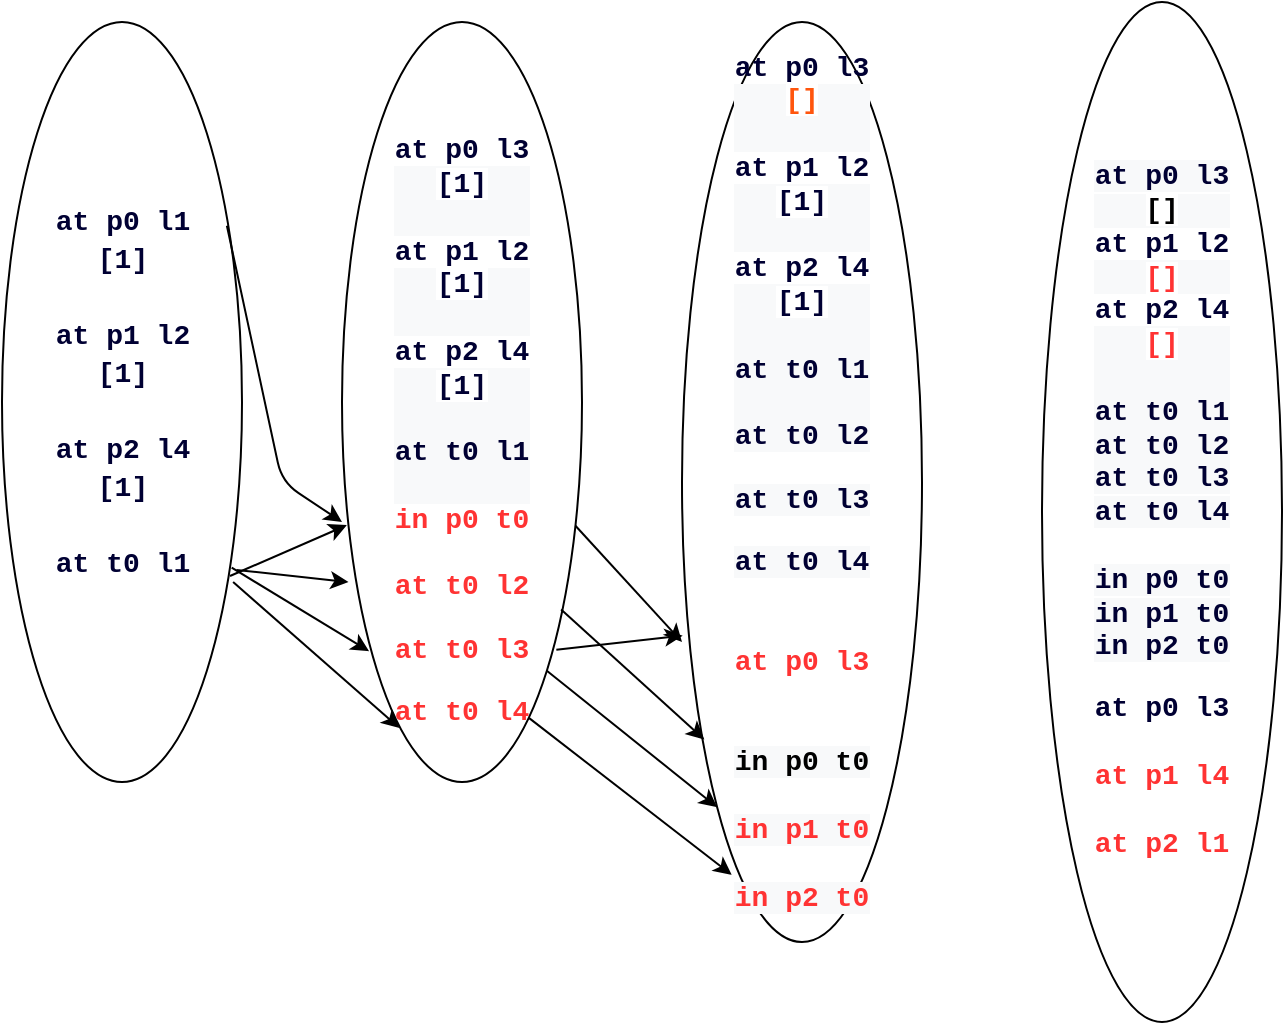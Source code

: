 <mxfile version="13.8.0" type="device"><diagram id="XoPF-1SyayiYKtNYdVpq" name="Page-1"><mxGraphModel dx="1038" dy="552" grid="1" gridSize="10" guides="1" tooltips="1" connect="1" arrows="1" fold="1" page="1" pageScale="1" pageWidth="827" pageHeight="1169" math="0" shadow="0"><root><mxCell id="0"/><mxCell id="1" parent="0"/><mxCell id="FOJHQAe5NC_6Vc7oo1gM-1" value="Text" style="text;html=1;align=center;verticalAlign=middle;resizable=0;points=[];autosize=1;" parent="1" vertex="1"><mxGeometry x="50" y="60" width="40" height="20" as="geometry"/></mxCell><mxCell id="Hc81ecqPbfxiLAIp9h4--1" value="" style="ellipse;whiteSpace=wrap;html=1;" vertex="1" parent="1"><mxGeometry x="20" y="10" width="120" height="380" as="geometry"/></mxCell><mxCell id="Hc81ecqPbfxiLAIp9h4--2" value="&lt;div style=&quot;font-family: &amp;#34;consolas&amp;#34; , &amp;#34;courier new&amp;#34; , monospace ; font-size: 14px ; line-height: 19px&quot;&gt;&lt;div&gt;&lt;font style=&quot;background-color: rgb(255 , 255 , 255)&quot; color=&quot;#000033&quot;&gt;&lt;b&gt;at&amp;nbsp;p0&amp;nbsp;l1&lt;/b&gt;&lt;/font&gt;&lt;/div&gt;&lt;div&gt;&lt;font style=&quot;background-color: rgb(255 , 255 , 255)&quot; color=&quot;#000033&quot;&gt;&lt;b&gt;[1]&lt;/b&gt;&lt;/font&gt;&lt;/div&gt;&lt;div&gt;&lt;font style=&quot;background-color: rgb(255 , 255 , 255)&quot; color=&quot;#000033&quot;&gt;&lt;b&gt;&lt;br&gt;&lt;/b&gt;&lt;/font&gt;&lt;/div&gt;&lt;div&gt;&lt;font style=&quot;background-color: rgb(255 , 255 , 255)&quot; color=&quot;#000033&quot;&gt;&lt;b&gt;at&amp;nbsp;p1&amp;nbsp;l2&lt;/b&gt;&lt;/font&gt;&lt;/div&gt;&lt;div&gt;&lt;font style=&quot;background-color: rgb(255 , 255 , 255)&quot; color=&quot;#000033&quot;&gt;&lt;b&gt;[1]&lt;/b&gt;&lt;/font&gt;&lt;/div&gt;&lt;div&gt;&lt;font style=&quot;background-color: rgb(255 , 255 , 255)&quot; color=&quot;#000033&quot;&gt;&lt;b&gt;&lt;br&gt;&lt;/b&gt;&lt;/font&gt;&lt;/div&gt;&lt;div&gt;&lt;font style=&quot;background-color: rgb(255 , 255 , 255)&quot; color=&quot;#000033&quot;&gt;&lt;b&gt;at&amp;nbsp;p2&amp;nbsp;l4&lt;/b&gt;&lt;/font&gt;&lt;/div&gt;&lt;div&gt;&lt;font style=&quot;background-color: rgb(255 , 255 , 255)&quot; color=&quot;#000033&quot;&gt;&lt;b&gt;[1]&lt;/b&gt;&lt;/font&gt;&lt;/div&gt;&lt;div&gt;&lt;font style=&quot;background-color: rgb(255 , 255 , 255)&quot; color=&quot;#000033&quot;&gt;&lt;b&gt;&lt;br&gt;&lt;/b&gt;&lt;/font&gt;&lt;/div&gt;&lt;div&gt;&lt;font style=&quot;background-color: rgb(255 , 255 , 255)&quot; color=&quot;#000033&quot;&gt;&lt;b&gt;at&amp;nbsp;t0&amp;nbsp;l1&lt;/b&gt;&lt;/font&gt;&lt;/div&gt;&lt;/div&gt;" style="text;html=1;align=center;verticalAlign=middle;resizable=0;points=[];autosize=1;" vertex="1" parent="1"><mxGeometry x="40" y="100" width="80" height="190" as="geometry"/></mxCell><mxCell id="Hc81ecqPbfxiLAIp9h4--3" value="&lt;br&gt;&lt;br&gt;&lt;div style=&quot;color: rgb(0 , 0 , 0) ; font-family: &amp;#34;consolas&amp;#34; , &amp;#34;courier new&amp;#34; , monospace ; font-size: 14px ; font-style: normal ; font-weight: 400 ; letter-spacing: normal ; text-align: center ; text-indent: 0px ; text-transform: none ; word-spacing: 0px ; background-color: rgb(248 , 249 , 250)&quot;&gt;&lt;font color=&quot;#000033&quot; style=&quot;background-color: rgb(255 , 255 , 255)&quot;&gt;&lt;b&gt;at&amp;nbsp;p0&amp;nbsp;l3&lt;/b&gt;&lt;/font&gt;&lt;/div&gt;&lt;div style=&quot;color: rgb(0 , 0 , 0) ; font-family: &amp;#34;consolas&amp;#34; , &amp;#34;courier new&amp;#34; , monospace ; font-size: 14px ; font-style: normal ; font-weight: 400 ; letter-spacing: normal ; text-align: center ; text-indent: 0px ; text-transform: none ; word-spacing: 0px ; background-color: rgb(248 , 249 , 250)&quot;&gt;&lt;font color=&quot;#000033&quot; style=&quot;background-color: rgb(255 , 255 , 255)&quot;&gt;&lt;b&gt;[1]&lt;/b&gt;&lt;/font&gt;&lt;/div&gt;&lt;div style=&quot;color: rgb(0 , 0 , 0) ; font-family: &amp;#34;consolas&amp;#34; , &amp;#34;courier new&amp;#34; , monospace ; font-size: 14px ; font-style: normal ; font-weight: 400 ; letter-spacing: normal ; text-align: center ; text-indent: 0px ; text-transform: none ; word-spacing: 0px ; background-color: rgb(248 , 249 , 250)&quot;&gt;&lt;font color=&quot;#000033&quot; style=&quot;background-color: rgb(255 , 255 , 255)&quot;&gt;&lt;b&gt;&lt;br&gt;&lt;/b&gt;&lt;/font&gt;&lt;/div&gt;&lt;div style=&quot;color: rgb(0 , 0 , 0) ; font-family: &amp;#34;consolas&amp;#34; , &amp;#34;courier new&amp;#34; , monospace ; font-size: 14px ; font-style: normal ; font-weight: 400 ; letter-spacing: normal ; text-align: center ; text-indent: 0px ; text-transform: none ; word-spacing: 0px ; background-color: rgb(248 , 249 , 250)&quot;&gt;&lt;font color=&quot;#000033&quot; style=&quot;background-color: rgb(255 , 255 , 255)&quot;&gt;&lt;b&gt;at&amp;nbsp;p1&amp;nbsp;l2&lt;/b&gt;&lt;/font&gt;&lt;/div&gt;&lt;div style=&quot;color: rgb(0 , 0 , 0) ; font-family: &amp;#34;consolas&amp;#34; , &amp;#34;courier new&amp;#34; , monospace ; font-size: 14px ; font-style: normal ; font-weight: 400 ; letter-spacing: normal ; text-align: center ; text-indent: 0px ; text-transform: none ; word-spacing: 0px ; background-color: rgb(248 , 249 , 250)&quot;&gt;&lt;font color=&quot;#000033&quot; style=&quot;background-color: rgb(255 , 255 , 255)&quot;&gt;&lt;b&gt;[1]&lt;/b&gt;&lt;/font&gt;&lt;/div&gt;&lt;div style=&quot;color: rgb(0 , 0 , 0) ; font-family: &amp;#34;consolas&amp;#34; , &amp;#34;courier new&amp;#34; , monospace ; font-size: 14px ; font-style: normal ; font-weight: 400 ; letter-spacing: normal ; text-align: center ; text-indent: 0px ; text-transform: none ; word-spacing: 0px ; background-color: rgb(248 , 249 , 250)&quot;&gt;&lt;font color=&quot;#000033&quot; style=&quot;background-color: rgb(255 , 255 , 255)&quot;&gt;&lt;b&gt;&lt;br&gt;&lt;/b&gt;&lt;/font&gt;&lt;/div&gt;&lt;div style=&quot;color: rgb(0 , 0 , 0) ; font-family: &amp;#34;consolas&amp;#34; , &amp;#34;courier new&amp;#34; , monospace ; font-size: 14px ; font-style: normal ; font-weight: 400 ; letter-spacing: normal ; text-align: center ; text-indent: 0px ; text-transform: none ; word-spacing: 0px ; background-color: rgb(248 , 249 , 250)&quot;&gt;&lt;font color=&quot;#000033&quot; style=&quot;background-color: rgb(255 , 255 , 255)&quot;&gt;&lt;b&gt;at&amp;nbsp;p2&amp;nbsp;l4&lt;/b&gt;&lt;/font&gt;&lt;/div&gt;&lt;div style=&quot;color: rgb(0 , 0 , 0) ; font-family: &amp;#34;consolas&amp;#34; , &amp;#34;courier new&amp;#34; , monospace ; font-size: 14px ; font-style: normal ; font-weight: 400 ; letter-spacing: normal ; text-align: center ; text-indent: 0px ; text-transform: none ; word-spacing: 0px ; background-color: rgb(248 , 249 , 250)&quot;&gt;&lt;font color=&quot;#000033&quot; style=&quot;background-color: rgb(255 , 255 , 255)&quot;&gt;&lt;b&gt;[1]&lt;/b&gt;&lt;/font&gt;&lt;/div&gt;&lt;div style=&quot;color: rgb(0 , 0 , 0) ; font-family: &amp;#34;consolas&amp;#34; , &amp;#34;courier new&amp;#34; , monospace ; font-size: 14px ; font-style: normal ; font-weight: 400 ; letter-spacing: normal ; text-align: center ; text-indent: 0px ; text-transform: none ; word-spacing: 0px ; background-color: rgb(248 , 249 , 250)&quot;&gt;&lt;br&gt;&lt;/div&gt;&lt;div style=&quot;color: rgb(0 , 0 , 0) ; font-family: &amp;#34;consolas&amp;#34; , &amp;#34;courier new&amp;#34; , monospace ; font-size: 14px ; font-style: normal ; font-weight: 400 ; letter-spacing: normal ; text-align: center ; text-indent: 0px ; text-transform: none ; word-spacing: 0px ; background-color: rgb(248 , 249 , 250)&quot;&gt;&lt;b style=&quot;color: rgb(0 , 0 , 51)&quot;&gt;at&amp;nbsp;t0&amp;nbsp;l1&lt;/b&gt;&lt;br&gt;&lt;/div&gt;&lt;div style=&quot;color: rgb(0 , 0 , 0) ; font-family: &amp;#34;consolas&amp;#34; , &amp;#34;courier new&amp;#34; , monospace ; font-size: 14px ; font-style: normal ; font-weight: 400 ; letter-spacing: normal ; text-align: center ; text-indent: 0px ; text-transform: none ; word-spacing: 0px ; background-color: rgb(248 , 249 , 250)&quot;&gt;&lt;b style=&quot;color: rgb(0 , 0 , 51)&quot;&gt;&lt;br&gt;&lt;/b&gt;&lt;/div&gt;&lt;b style=&quot;font-family: &amp;#34;consolas&amp;#34; , &amp;#34;courier new&amp;#34; , monospace ; font-size: 14px&quot;&gt;&lt;font color=&quot;#ff3333&quot;&gt;in p0 t0&lt;/font&gt;&lt;/b&gt;&lt;font color=&quot;#ff3333&quot;&gt;&lt;b style=&quot;font-family: &amp;#34;consolas&amp;#34; , &amp;#34;courier new&amp;#34; , monospace ; font-size: 14px&quot;&gt;&lt;br&gt;&lt;br&gt;at&amp;nbsp;t0&amp;nbsp;l2&lt;br&gt;&lt;/b&gt;&lt;br&gt;&lt;b style=&quot;font-family: &amp;#34;consolas&amp;#34; , &amp;#34;courier new&amp;#34; , monospace ; font-size: 14px&quot;&gt;at&amp;nbsp;t0&amp;nbsp;l3&lt;br&gt;&lt;/b&gt;&lt;br&gt;&lt;b style=&quot;font-family: &amp;#34;consolas&amp;#34; , &amp;#34;courier new&amp;#34; , monospace ; font-size: 14px&quot;&gt;at&amp;nbsp;t0&amp;nbsp;l4&lt;/b&gt;&lt;/font&gt;" style="ellipse;whiteSpace=wrap;html=1;" vertex="1" parent="1"><mxGeometry x="190" y="10" width="120" height="380" as="geometry"/></mxCell><mxCell id="Hc81ecqPbfxiLAIp9h4--4" value="&lt;b style=&quot;color: rgb(0 , 0 , 51) ; font-family: &amp;#34;consolas&amp;#34; , &amp;#34;courier new&amp;#34; , monospace ; font-size: 14px&quot;&gt;at&amp;nbsp;p0&amp;nbsp;l3&lt;/b&gt;&lt;br&gt;&lt;div style=&quot;font-style: normal ; font-weight: 400 ; letter-spacing: normal ; text-align: center ; text-indent: 0px ; text-transform: none ; word-spacing: 0px ; font-family: &amp;#34;consolas&amp;#34; , &amp;#34;courier new&amp;#34; , monospace ; font-size: 14px ; background-color: rgb(248 , 249 , 250)&quot;&gt;&lt;font style=&quot;background-color: rgb(255 , 255 , 255)&quot; color=&quot;#ff550d&quot;&gt;&lt;b&gt;[]&lt;/b&gt;&lt;/font&gt;&lt;/div&gt;&lt;div style=&quot;color: rgb(0 , 0 , 0) ; font-style: normal ; font-weight: 400 ; letter-spacing: normal ; text-align: center ; text-indent: 0px ; text-transform: none ; word-spacing: 0px ; font-family: &amp;#34;consolas&amp;#34; , &amp;#34;courier new&amp;#34; , monospace ; font-size: 14px ; background-color: rgb(248 , 249 , 250)&quot;&gt;&lt;font color=&quot;#000033&quot; style=&quot;background-color: rgb(255 , 255 , 255)&quot;&gt;&lt;b&gt;&lt;br&gt;&lt;/b&gt;&lt;/font&gt;&lt;/div&gt;&lt;div style=&quot;color: rgb(0 , 0 , 0) ; font-style: normal ; font-weight: 400 ; letter-spacing: normal ; text-align: center ; text-indent: 0px ; text-transform: none ; word-spacing: 0px ; font-family: &amp;#34;consolas&amp;#34; , &amp;#34;courier new&amp;#34; , monospace ; font-size: 14px ; background-color: rgb(248 , 249 , 250)&quot;&gt;&lt;font color=&quot;#000033&quot; style=&quot;background-color: rgb(255 , 255 , 255)&quot;&gt;&lt;b&gt;at&amp;nbsp;p1&amp;nbsp;l2&lt;/b&gt;&lt;/font&gt;&lt;/div&gt;&lt;div style=&quot;color: rgb(0 , 0 , 0) ; font-style: normal ; font-weight: 400 ; letter-spacing: normal ; text-align: center ; text-indent: 0px ; text-transform: none ; word-spacing: 0px ; font-family: &amp;#34;consolas&amp;#34; , &amp;#34;courier new&amp;#34; , monospace ; font-size: 14px ; background-color: rgb(248 , 249 , 250)&quot;&gt;&lt;font color=&quot;#000033&quot; style=&quot;background-color: rgb(255 , 255 , 255)&quot;&gt;&lt;b&gt;[1]&lt;/b&gt;&lt;/font&gt;&lt;/div&gt;&lt;div style=&quot;color: rgb(0 , 0 , 0) ; font-style: normal ; font-weight: 400 ; letter-spacing: normal ; text-align: center ; text-indent: 0px ; text-transform: none ; word-spacing: 0px ; font-family: &amp;#34;consolas&amp;#34; , &amp;#34;courier new&amp;#34; , monospace ; font-size: 14px ; background-color: rgb(248 , 249 , 250)&quot;&gt;&lt;font color=&quot;#000033&quot; style=&quot;background-color: rgb(255 , 255 , 255)&quot;&gt;&lt;b&gt;&lt;br&gt;&lt;/b&gt;&lt;/font&gt;&lt;/div&gt;&lt;div style=&quot;color: rgb(0 , 0 , 0) ; font-style: normal ; font-weight: 400 ; letter-spacing: normal ; text-align: center ; text-indent: 0px ; text-transform: none ; word-spacing: 0px ; font-family: &amp;#34;consolas&amp;#34; , &amp;#34;courier new&amp;#34; , monospace ; font-size: 14px ; background-color: rgb(248 , 249 , 250)&quot;&gt;&lt;font color=&quot;#000033&quot; style=&quot;background-color: rgb(255 , 255 , 255)&quot;&gt;&lt;b&gt;at&amp;nbsp;p2&amp;nbsp;l4&lt;/b&gt;&lt;/font&gt;&lt;/div&gt;&lt;div style=&quot;color: rgb(0 , 0 , 0) ; font-style: normal ; font-weight: 400 ; letter-spacing: normal ; text-align: center ; text-indent: 0px ; text-transform: none ; word-spacing: 0px ; font-family: &amp;#34;consolas&amp;#34; , &amp;#34;courier new&amp;#34; , monospace ; font-size: 14px ; background-color: rgb(248 , 249 , 250)&quot;&gt;&lt;font color=&quot;#000033&quot; style=&quot;background-color: rgb(255 , 255 , 255)&quot;&gt;&lt;b&gt;[1]&lt;/b&gt;&lt;/font&gt;&lt;/div&gt;&lt;div style=&quot;color: rgb(0 , 0 , 0) ; font-style: normal ; font-weight: 400 ; letter-spacing: normal ; text-align: center ; text-indent: 0px ; text-transform: none ; word-spacing: 0px ; font-family: &amp;#34;consolas&amp;#34; , &amp;#34;courier new&amp;#34; , monospace ; font-size: 14px ; background-color: rgb(248 , 249 , 250)&quot;&gt;&lt;br&gt;&lt;/div&gt;&lt;div style=&quot;color: rgb(0 , 0 , 0) ; font-style: normal ; font-weight: 400 ; letter-spacing: normal ; text-align: center ; text-indent: 0px ; text-transform: none ; word-spacing: 0px ; font-family: &amp;#34;consolas&amp;#34; , &amp;#34;courier new&amp;#34; , monospace ; font-size: 14px ; background-color: rgb(248 , 249 , 250)&quot;&gt;&lt;b style=&quot;color: rgb(0 , 0 , 51)&quot;&gt;at&amp;nbsp;t0&amp;nbsp;l1&lt;/b&gt;&lt;br&gt;&lt;/div&gt;&lt;div style=&quot;color: rgb(0 , 0 , 0) ; font-style: normal ; font-weight: 400 ; letter-spacing: normal ; text-align: center ; text-indent: 0px ; text-transform: none ; word-spacing: 0px ; font-family: &amp;#34;consolas&amp;#34; , &amp;#34;courier new&amp;#34; , monospace ; font-size: 14px ; background-color: rgb(248 , 249 , 250)&quot;&gt;&lt;b style=&quot;color: rgb(0 , 0 , 51)&quot;&gt;&lt;br&gt;&lt;/b&gt;&lt;/div&gt;&lt;b style=&quot;font-style: normal ; letter-spacing: normal ; text-align: center ; text-indent: 0px ; text-transform: none ; word-spacing: 0px ; background-color: rgb(248 , 249 , 250) ; color: rgb(0 , 0 , 51) ; font-family: &amp;#34;consolas&amp;#34; , &amp;#34;courier new&amp;#34; , monospace ; font-size: 14px&quot;&gt;at&amp;nbsp;t0&amp;nbsp;l2&lt;br&gt;&lt;/b&gt;&lt;br style=&quot;color: rgb(0 , 0 , 0) ; font-family: &amp;#34;helvetica&amp;#34; ; font-size: 12px ; font-style: normal ; font-weight: 400 ; letter-spacing: normal ; text-align: center ; text-indent: 0px ; text-transform: none ; word-spacing: 0px ; background-color: rgb(248 , 249 , 250)&quot;&gt;&lt;b style=&quot;font-style: normal ; letter-spacing: normal ; text-align: center ; text-indent: 0px ; text-transform: none ; word-spacing: 0px ; background-color: rgb(248 , 249 , 250) ; color: rgb(0 , 0 , 51) ; font-family: &amp;#34;consolas&amp;#34; , &amp;#34;courier new&amp;#34; , monospace ; font-size: 14px&quot;&gt;at&amp;nbsp;t0&amp;nbsp;l3&lt;br&gt;&lt;/b&gt;&lt;br style=&quot;color: rgb(0 , 0 , 0) ; font-family: &amp;#34;helvetica&amp;#34; ; font-size: 12px ; font-style: normal ; font-weight: 400 ; letter-spacing: normal ; text-align: center ; text-indent: 0px ; text-transform: none ; word-spacing: 0px ; background-color: rgb(248 , 249 , 250)&quot;&gt;&lt;b style=&quot;font-style: normal ; letter-spacing: normal ; text-align: center ; text-indent: 0px ; text-transform: none ; word-spacing: 0px ; background-color: rgb(248 , 249 , 250) ; font-family: &amp;#34;consolas&amp;#34; , &amp;#34;courier new&amp;#34; , monospace ; font-size: 14px&quot;&gt;&lt;font color=&quot;#000033&quot;&gt;at&amp;nbsp;t0&amp;nbsp;l4&lt;/font&gt;&lt;br&gt;&lt;br&gt;&lt;br&gt;&lt;/b&gt;&lt;b style=&quot;font-family: &amp;#34;consolas&amp;#34; , &amp;#34;courier new&amp;#34; , monospace ; font-size: 14px&quot;&gt;&lt;font color=&quot;#ff3333&quot;&gt;at&amp;nbsp;p0&amp;nbsp;l3&lt;/font&gt;&lt;/b&gt;&lt;b style=&quot;font-style: normal ; letter-spacing: normal ; text-align: center ; text-indent: 0px ; text-transform: none ; word-spacing: 0px ; background-color: rgb(248 , 249 , 250) ; font-family: &amp;#34;consolas&amp;#34; , &amp;#34;courier new&amp;#34; , monospace ; font-size: 14px&quot;&gt;&lt;br&gt;&lt;br&gt;&lt;br&gt;in p0 t0&lt;br&gt;&lt;br&gt;&lt;font color=&quot;#ff3333&quot;&gt;in p1 t0&lt;/font&gt;&lt;br&gt;&lt;br&gt;&lt;font color=&quot;#ff3333&quot;&gt;in p2 t0&lt;/font&gt;&lt;br&gt;&lt;/b&gt;" style="ellipse;whiteSpace=wrap;html=1;" vertex="1" parent="1"><mxGeometry x="360" y="10" width="120" height="460" as="geometry"/></mxCell><mxCell id="Hc81ecqPbfxiLAIp9h4--5" value="&lt;br&gt;&lt;b style=&quot;font-style: normal ; letter-spacing: normal ; text-align: center ; text-indent: 0px ; text-transform: none ; word-spacing: 0px ; background-color: rgb(248 , 249 , 250) ; color: rgb(0 , 0 , 51) ; font-family: &amp;#34;consolas&amp;#34; , &amp;#34;courier new&amp;#34; , monospace ; font-size: 14px&quot;&gt;at&amp;nbsp;p0&amp;nbsp;l3&lt;/b&gt;&lt;br style=&quot;color: rgb(0 , 0 , 0) ; font-family: &amp;#34;helvetica&amp;#34; ; font-size: 12px ; font-style: normal ; font-weight: 400 ; letter-spacing: normal ; text-align: center ; text-indent: 0px ; text-transform: none ; word-spacing: 0px ; background-color: rgb(248 , 249 , 250)&quot;&gt;&lt;div style=&quot;font-style: normal ; font-weight: 400 ; letter-spacing: normal ; text-align: center ; text-indent: 0px ; text-transform: none ; word-spacing: 0px ; font-family: &amp;#34;consolas&amp;#34; , &amp;#34;courier new&amp;#34; , monospace ; font-size: 14px ; background-color: rgb(248 , 249 , 250)&quot;&gt;&lt;font style=&quot;background-color: rgb(255 , 255 , 255)&quot;&gt;&lt;b&gt;[]&lt;/b&gt;&lt;/font&gt;&lt;/div&gt;&lt;div style=&quot;color: rgb(0 , 0 , 0) ; font-style: normal ; font-weight: 400 ; letter-spacing: normal ; text-align: center ; text-indent: 0px ; text-transform: none ; word-spacing: 0px ; font-family: &amp;#34;consolas&amp;#34; , &amp;#34;courier new&amp;#34; , monospace ; font-size: 14px ; background-color: rgb(248 , 249 , 250)&quot;&gt;&lt;font color=&quot;#000033&quot; style=&quot;background-color: rgb(255 , 255 , 255)&quot;&gt;&lt;b&gt;at&amp;nbsp;p1&amp;nbsp;l2&lt;/b&gt;&lt;/font&gt;&lt;/div&gt;&lt;div style=&quot;font-style: normal ; font-weight: 400 ; letter-spacing: normal ; text-align: center ; text-indent: 0px ; text-transform: none ; word-spacing: 0px ; font-family: &amp;#34;consolas&amp;#34; , &amp;#34;courier new&amp;#34; , monospace ; font-size: 14px ; background-color: rgb(248 , 249 , 250)&quot;&gt;&lt;font style=&quot;background-color: rgb(255 , 255 , 255)&quot; color=&quot;#ff3333&quot;&gt;&lt;b&gt;[]&lt;/b&gt;&lt;/font&gt;&lt;/div&gt;&lt;div style=&quot;color: rgb(0 , 0 , 0) ; font-style: normal ; font-weight: 400 ; letter-spacing: normal ; text-align: center ; text-indent: 0px ; text-transform: none ; word-spacing: 0px ; font-family: &amp;#34;consolas&amp;#34; , &amp;#34;courier new&amp;#34; , monospace ; font-size: 14px ; background-color: rgb(248 , 249 , 250)&quot;&gt;&lt;font color=&quot;#000033&quot; style=&quot;background-color: rgb(255 , 255 , 255)&quot;&gt;&lt;b&gt;at&amp;nbsp;p2&amp;nbsp;l4&lt;/b&gt;&lt;/font&gt;&lt;/div&gt;&lt;div style=&quot;font-style: normal ; font-weight: 400 ; letter-spacing: normal ; text-align: center ; text-indent: 0px ; text-transform: none ; word-spacing: 0px ; font-family: &amp;#34;consolas&amp;#34; , &amp;#34;courier new&amp;#34; , monospace ; font-size: 14px ; background-color: rgb(248 , 249 , 250)&quot;&gt;&lt;font style=&quot;background-color: rgb(255 , 255 , 255)&quot; color=&quot;#ff3333&quot;&gt;&lt;b&gt;[]&lt;/b&gt;&lt;/font&gt;&lt;/div&gt;&lt;div style=&quot;color: rgb(0 , 0 , 0) ; font-style: normal ; font-weight: 400 ; letter-spacing: normal ; text-align: center ; text-indent: 0px ; text-transform: none ; word-spacing: 0px ; font-family: &amp;#34;consolas&amp;#34; , &amp;#34;courier new&amp;#34; , monospace ; font-size: 14px ; background-color: rgb(248 , 249 , 250)&quot;&gt;&lt;br&gt;&lt;/div&gt;&lt;div style=&quot;color: rgb(0 , 0 , 0) ; font-style: normal ; font-weight: 400 ; letter-spacing: normal ; text-align: center ; text-indent: 0px ; text-transform: none ; word-spacing: 0px ; font-family: &amp;#34;consolas&amp;#34; , &amp;#34;courier new&amp;#34; , monospace ; font-size: 14px ; background-color: rgb(248 , 249 , 250)&quot;&gt;&lt;b style=&quot;color: rgb(0 , 0 , 51)&quot;&gt;at&amp;nbsp;t0&amp;nbsp;l1&lt;/b&gt;&lt;/div&gt;&lt;b style=&quot;font-style: normal ; letter-spacing: normal ; text-align: center ; text-indent: 0px ; text-transform: none ; word-spacing: 0px ; background-color: rgb(248 , 249 , 250) ; color: rgb(0 , 0 , 51) ; font-family: &amp;#34;consolas&amp;#34; , &amp;#34;courier new&amp;#34; , monospace ; font-size: 14px&quot;&gt;at&amp;nbsp;t0&amp;nbsp;l2&lt;/b&gt;&lt;br style=&quot;color: rgb(0 , 0 , 0) ; font-size: 12px ; font-style: normal ; font-weight: 400 ; letter-spacing: normal ; text-align: center ; text-indent: 0px ; text-transform: none ; word-spacing: 0px ; font-family: &amp;#34;helvetica&amp;#34; ; background-color: rgb(248 , 249 , 250)&quot;&gt;&lt;b style=&quot;font-style: normal ; letter-spacing: normal ; text-align: center ; text-indent: 0px ; text-transform: none ; word-spacing: 0px ; background-color: rgb(248 , 249 , 250) ; color: rgb(0 , 0 , 51) ; font-family: &amp;#34;consolas&amp;#34; , &amp;#34;courier new&amp;#34; , monospace ; font-size: 14px&quot;&gt;at&amp;nbsp;t0&amp;nbsp;l3&lt;/b&gt;&lt;br style=&quot;color: rgb(0 , 0 , 0) ; font-size: 12px ; font-style: normal ; font-weight: 400 ; letter-spacing: normal ; text-align: center ; text-indent: 0px ; text-transform: none ; word-spacing: 0px ; font-family: &amp;#34;helvetica&amp;#34; ; background-color: rgb(248 , 249 , 250)&quot;&gt;&lt;b style=&quot;font-style: normal ; letter-spacing: normal ; text-align: center ; text-indent: 0px ; text-transform: none ; word-spacing: 0px ; background-color: rgb(248 , 249 , 250) ; color: rgb(0 , 0 , 51) ; font-family: &amp;#34;consolas&amp;#34; , &amp;#34;courier new&amp;#34; , monospace ; font-size: 14px&quot;&gt;at&amp;nbsp;t0&amp;nbsp;l4&lt;br&gt;&lt;br&gt;in p0 t0&lt;br&gt;in p1 t0&lt;br&gt;in p2 t0&lt;br&gt;&lt;/b&gt;&lt;br&gt;&lt;b style=&quot;color: rgb(0 , 0 , 51) ; font-family: &amp;#34;consolas&amp;#34; , &amp;#34;courier new&amp;#34; , monospace ; font-size: 14px&quot;&gt;at&amp;nbsp;p0&amp;nbsp;l3&lt;/b&gt;&lt;br style=&quot;font-family: &amp;#34;helvetica&amp;#34;&quot;&gt;&lt;div style=&quot;font-family: &amp;#34;consolas&amp;#34; , &amp;#34;courier new&amp;#34; , monospace ; font-size: 14px&quot;&gt;&lt;font color=&quot;#ff3333&quot;&gt;&lt;br&gt;&lt;/font&gt;&lt;/div&gt;&lt;div style=&quot;font-family: &amp;#34;consolas&amp;#34; , &amp;#34;courier new&amp;#34; , monospace ; font-size: 14px&quot;&gt;&lt;font style=&quot;background-color: rgb(255 , 255 , 255)&quot; color=&quot;#ff3333&quot;&gt;&lt;b&gt;at&amp;nbsp;p1&amp;nbsp;l4&lt;/b&gt;&lt;/font&gt;&lt;/div&gt;&lt;div style=&quot;font-family: &amp;#34;consolas&amp;#34; , &amp;#34;courier new&amp;#34; , monospace ; font-size: 14px&quot;&gt;&lt;font color=&quot;#ff3333&quot;&gt;&lt;br&gt;&lt;/font&gt;&lt;/div&gt;&lt;div style=&quot;font-family: &amp;#34;consolas&amp;#34; , &amp;#34;courier new&amp;#34; , monospace ; font-size: 14px&quot;&gt;&lt;font style=&quot;background-color: rgb(255 , 255 , 255)&quot; color=&quot;#ff3333&quot;&gt;&lt;b&gt;at&amp;nbsp;p2&amp;nbsp;l1&lt;/b&gt;&lt;/font&gt;&lt;/div&gt;&lt;div style=&quot;font-family: &amp;#34;consolas&amp;#34; , &amp;#34;courier new&amp;#34; , monospace ; font-size: 14px&quot;&gt;&lt;br&gt;&lt;/div&gt;" style="ellipse;whiteSpace=wrap;html=1;" vertex="1" parent="1"><mxGeometry x="540" width="120" height="510" as="geometry"/></mxCell><mxCell id="Hc81ecqPbfxiLAIp9h4--6" value="" style="endArrow=classic;html=1;exitX=0.977;exitY=0.721;exitDx=0;exitDy=0;exitPerimeter=0;entryX=0.027;entryY=0.737;entryDx=0;entryDy=0;entryPerimeter=0;" edge="1" parent="1" source="Hc81ecqPbfxiLAIp9h4--1" target="Hc81ecqPbfxiLAIp9h4--3"><mxGeometry width="50" height="50" relative="1" as="geometry"><mxPoint x="390" y="160" as="sourcePoint"/><mxPoint x="340" y="320" as="targetPoint"/></mxGeometry></mxCell><mxCell id="Hc81ecqPbfxiLAIp9h4--7" value="" style="endArrow=classic;html=1;exitX=0.957;exitY=0.718;exitDx=0;exitDy=0;exitPerimeter=0;entryX=0.113;entryY=0.828;entryDx=0;entryDy=0;entryPerimeter=0;" edge="1" parent="1" source="Hc81ecqPbfxiLAIp9h4--1" target="Hc81ecqPbfxiLAIp9h4--3"><mxGeometry width="50" height="50" relative="1" as="geometry"><mxPoint x="147.24" y="293.98" as="sourcePoint"/><mxPoint x="203.24" y="281.82" as="targetPoint"/></mxGeometry></mxCell><mxCell id="Hc81ecqPbfxiLAIp9h4--8" value="" style="endArrow=classic;html=1;exitX=0.963;exitY=0.737;exitDx=0;exitDy=0;exitPerimeter=0;entryX=0.24;entryY=0.929;entryDx=0;entryDy=0;entryPerimeter=0;" edge="1" parent="1" source="Hc81ecqPbfxiLAIp9h4--1" target="Hc81ecqPbfxiLAIp9h4--3"><mxGeometry width="50" height="50" relative="1" as="geometry"><mxPoint x="157.24" y="303.98" as="sourcePoint"/><mxPoint x="213.24" y="291.82" as="targetPoint"/></mxGeometry></mxCell><mxCell id="Hc81ecqPbfxiLAIp9h4--9" value="" style="endArrow=classic;html=1;entryX=0.093;entryY=0.78;entryDx=0;entryDy=0;entryPerimeter=0;exitX=0.913;exitY=0.773;exitDx=0;exitDy=0;exitPerimeter=0;" edge="1" parent="1" source="Hc81ecqPbfxiLAIp9h4--3" target="Hc81ecqPbfxiLAIp9h4--4"><mxGeometry width="50" height="50" relative="1" as="geometry"><mxPoint x="167.24" y="313.98" as="sourcePoint"/><mxPoint x="223.24" y="301.82" as="targetPoint"/></mxGeometry></mxCell><mxCell id="Hc81ecqPbfxiLAIp9h4--10" value="" style="endArrow=classic;html=1;exitX=1;exitY=1;exitDx=0;exitDy=0;entryX=0;entryY=1;entryDx=0;entryDy=0;" edge="1" parent="1" source="Hc81ecqPbfxiLAIp9h4--3" target="Hc81ecqPbfxiLAIp9h4--4"><mxGeometry width="50" height="50" relative="1" as="geometry"><mxPoint x="316.76" y="285.62" as="sourcePoint"/><mxPoint x="381.574" y="344.35" as="targetPoint"/></mxGeometry></mxCell><mxCell id="Hc81ecqPbfxiLAIp9h4--11" value="" style="endArrow=classic;html=1;exitX=0.78;exitY=0.916;exitDx=0;exitDy=0;entryX=0.207;entryY=0.927;entryDx=0;entryDy=0;entryPerimeter=0;exitPerimeter=0;" edge="1" parent="1" source="Hc81ecqPbfxiLAIp9h4--3" target="Hc81ecqPbfxiLAIp9h4--4"><mxGeometry width="50" height="50" relative="1" as="geometry"><mxPoint x="326.76" y="295.62" as="sourcePoint"/><mxPoint x="391.574" y="354.35" as="targetPoint"/></mxGeometry></mxCell><mxCell id="Hc81ecqPbfxiLAIp9h4--13" value="" style="endArrow=classic;html=1;exitX=0.95;exitY=0.729;exitDx=0;exitDy=0;exitPerimeter=0;entryX=0.02;entryY=0.662;entryDx=0;entryDy=0;entryPerimeter=0;" edge="1" parent="1" source="Hc81ecqPbfxiLAIp9h4--1" target="Hc81ecqPbfxiLAIp9h4--3"><mxGeometry width="50" height="50" relative="1" as="geometry"><mxPoint x="147.24" y="293.98" as="sourcePoint"/><mxPoint x="203.24" y="300.06" as="targetPoint"/></mxGeometry></mxCell><mxCell id="Hc81ecqPbfxiLAIp9h4--14" value="" style="endArrow=classic;html=1;exitX=0.937;exitY=0.268;exitDx=0;exitDy=0;exitPerimeter=0;" edge="1" parent="1" source="Hc81ecqPbfxiLAIp9h4--1"><mxGeometry width="50" height="50" relative="1" as="geometry"><mxPoint x="157.24" y="303.98" as="sourcePoint"/><mxPoint x="190" y="260" as="targetPoint"/><Array as="points"><mxPoint x="160" y="240"/></Array></mxGeometry></mxCell><mxCell id="Hc81ecqPbfxiLAIp9h4--15" value="" style="endArrow=classic;html=1;exitX=0.893;exitY=0.826;exitDx=0;exitDy=0;exitPerimeter=0;entryX=0.003;entryY=0.667;entryDx=0;entryDy=0;entryPerimeter=0;" edge="1" parent="1" source="Hc81ecqPbfxiLAIp9h4--3" target="Hc81ecqPbfxiLAIp9h4--4"><mxGeometry width="50" height="50" relative="1" as="geometry"><mxPoint x="390" y="300" as="sourcePoint"/><mxPoint x="440" y="250" as="targetPoint"/></mxGeometry></mxCell><mxCell id="Hc81ecqPbfxiLAIp9h4--16" value="" style="endArrow=classic;html=1;entryX=0;entryY=0.674;entryDx=0;entryDy=0;entryPerimeter=0;" edge="1" parent="1" source="Hc81ecqPbfxiLAIp9h4--3" target="Hc81ecqPbfxiLAIp9h4--4"><mxGeometry width="50" height="50" relative="1" as="geometry"><mxPoint x="320.84" y="238.5" as="sourcePoint"/><mxPoint x="374.44" y="345.22" as="targetPoint"/></mxGeometry></mxCell></root></mxGraphModel></diagram></mxfile>